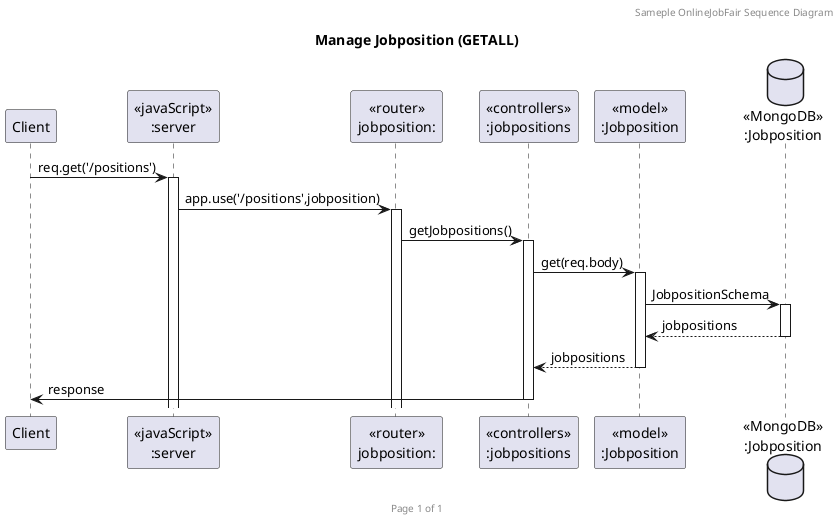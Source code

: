 @startuml Manage Jobposition (GET)

header Sameple OnlineJobFair Sequence Diagram
footer Page %page% of %lastpage%
title "Manage Jobposition (GETALL)"

participant "Client" as client
participant "<<javaScript>>\n:server" as server
participant "<<router>>\njobposition:" as routerJobpositions
participant "<<controllers>>\n:jobpositions" as controllersJobpositions
participant "<<model>>\n:Jobposition" as modelJobposition
database "<<MongoDB>>\n:Jobposition" as JobpositionsDatabase

client->server ++:req.get('/positions')
server->routerJobpositions ++:app.use('/positions',jobposition)
routerJobpositions -> controllersJobpositions ++:getJobpositions()
controllersJobpositions->modelJobposition ++:get(req.body)
modelJobposition ->JobpositionsDatabase ++: JobpositionSchema
JobpositionsDatabase --> modelJobposition --: jobpositions
controllersJobpositions <-- modelJobposition --:jobpositions
controllersJobpositions->client --:response

@enduml